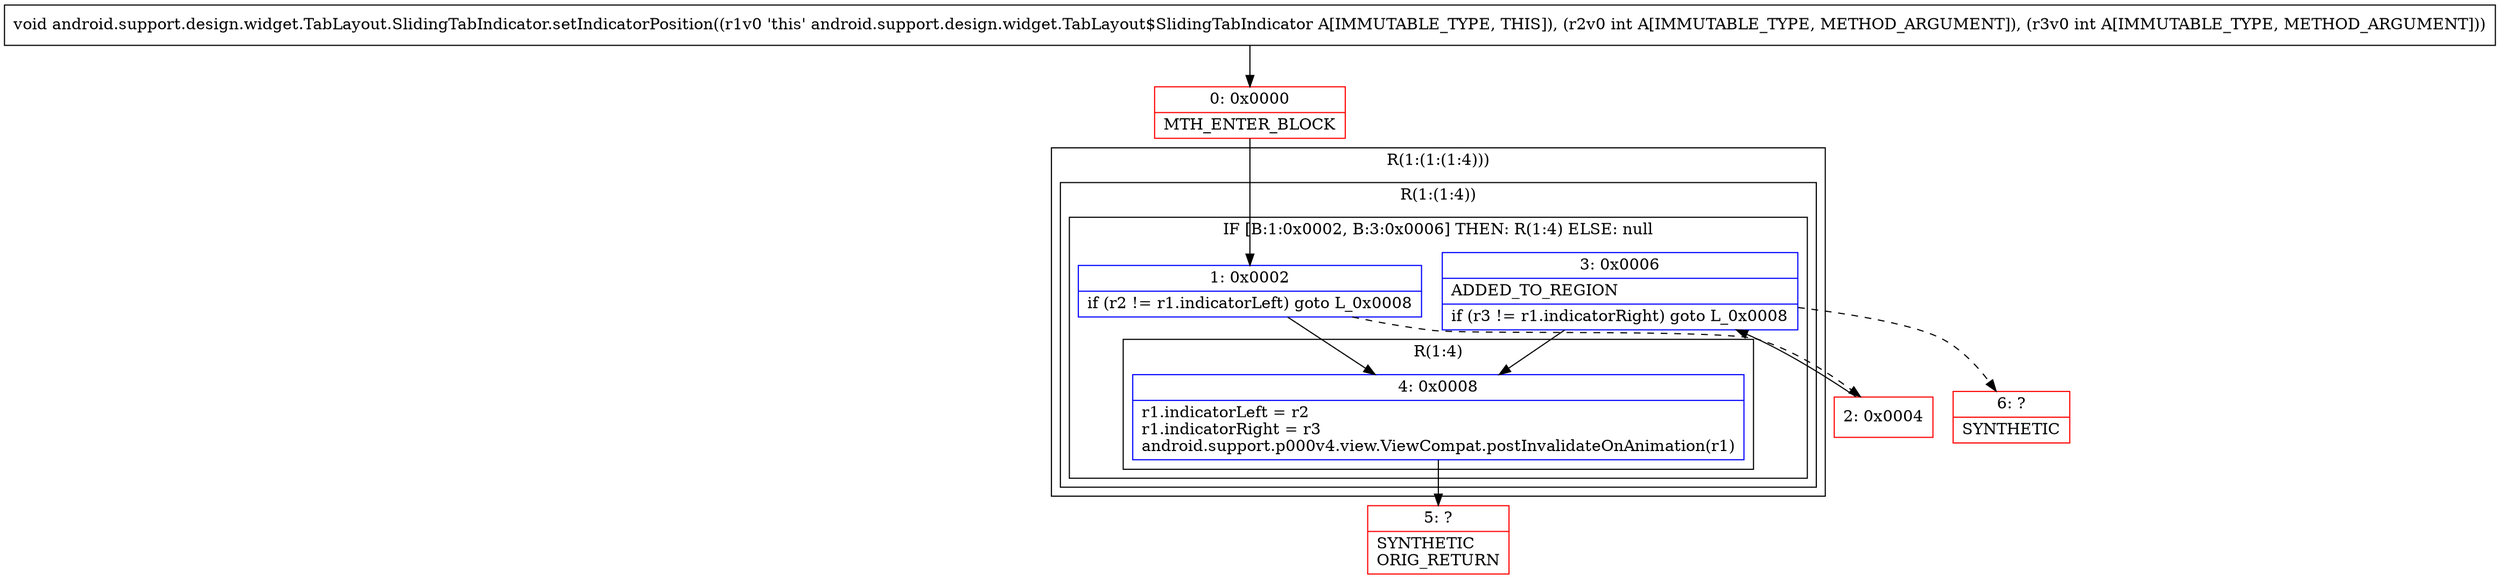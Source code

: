 digraph "CFG forandroid.support.design.widget.TabLayout.SlidingTabIndicator.setIndicatorPosition(II)V" {
subgraph cluster_Region_1303771024 {
label = "R(1:(1:(1:4)))";
node [shape=record,color=blue];
subgraph cluster_Region_2138170542 {
label = "R(1:(1:4))";
node [shape=record,color=blue];
subgraph cluster_IfRegion_529653616 {
label = "IF [B:1:0x0002, B:3:0x0006] THEN: R(1:4) ELSE: null";
node [shape=record,color=blue];
Node_1 [shape=record,label="{1\:\ 0x0002|if (r2 != r1.indicatorLeft) goto L_0x0008\l}"];
Node_3 [shape=record,label="{3\:\ 0x0006|ADDED_TO_REGION\l|if (r3 != r1.indicatorRight) goto L_0x0008\l}"];
subgraph cluster_Region_373167664 {
label = "R(1:4)";
node [shape=record,color=blue];
Node_4 [shape=record,label="{4\:\ 0x0008|r1.indicatorLeft = r2\lr1.indicatorRight = r3\landroid.support.p000v4.view.ViewCompat.postInvalidateOnAnimation(r1)\l}"];
}
}
}
}
Node_0 [shape=record,color=red,label="{0\:\ 0x0000|MTH_ENTER_BLOCK\l}"];
Node_2 [shape=record,color=red,label="{2\:\ 0x0004}"];
Node_5 [shape=record,color=red,label="{5\:\ ?|SYNTHETIC\lORIG_RETURN\l}"];
Node_6 [shape=record,color=red,label="{6\:\ ?|SYNTHETIC\l}"];
MethodNode[shape=record,label="{void android.support.design.widget.TabLayout.SlidingTabIndicator.setIndicatorPosition((r1v0 'this' android.support.design.widget.TabLayout$SlidingTabIndicator A[IMMUTABLE_TYPE, THIS]), (r2v0 int A[IMMUTABLE_TYPE, METHOD_ARGUMENT]), (r3v0 int A[IMMUTABLE_TYPE, METHOD_ARGUMENT])) }"];
MethodNode -> Node_0;
Node_1 -> Node_2[style=dashed];
Node_1 -> Node_4;
Node_3 -> Node_4;
Node_3 -> Node_6[style=dashed];
Node_4 -> Node_5;
Node_0 -> Node_1;
Node_2 -> Node_3;
}

